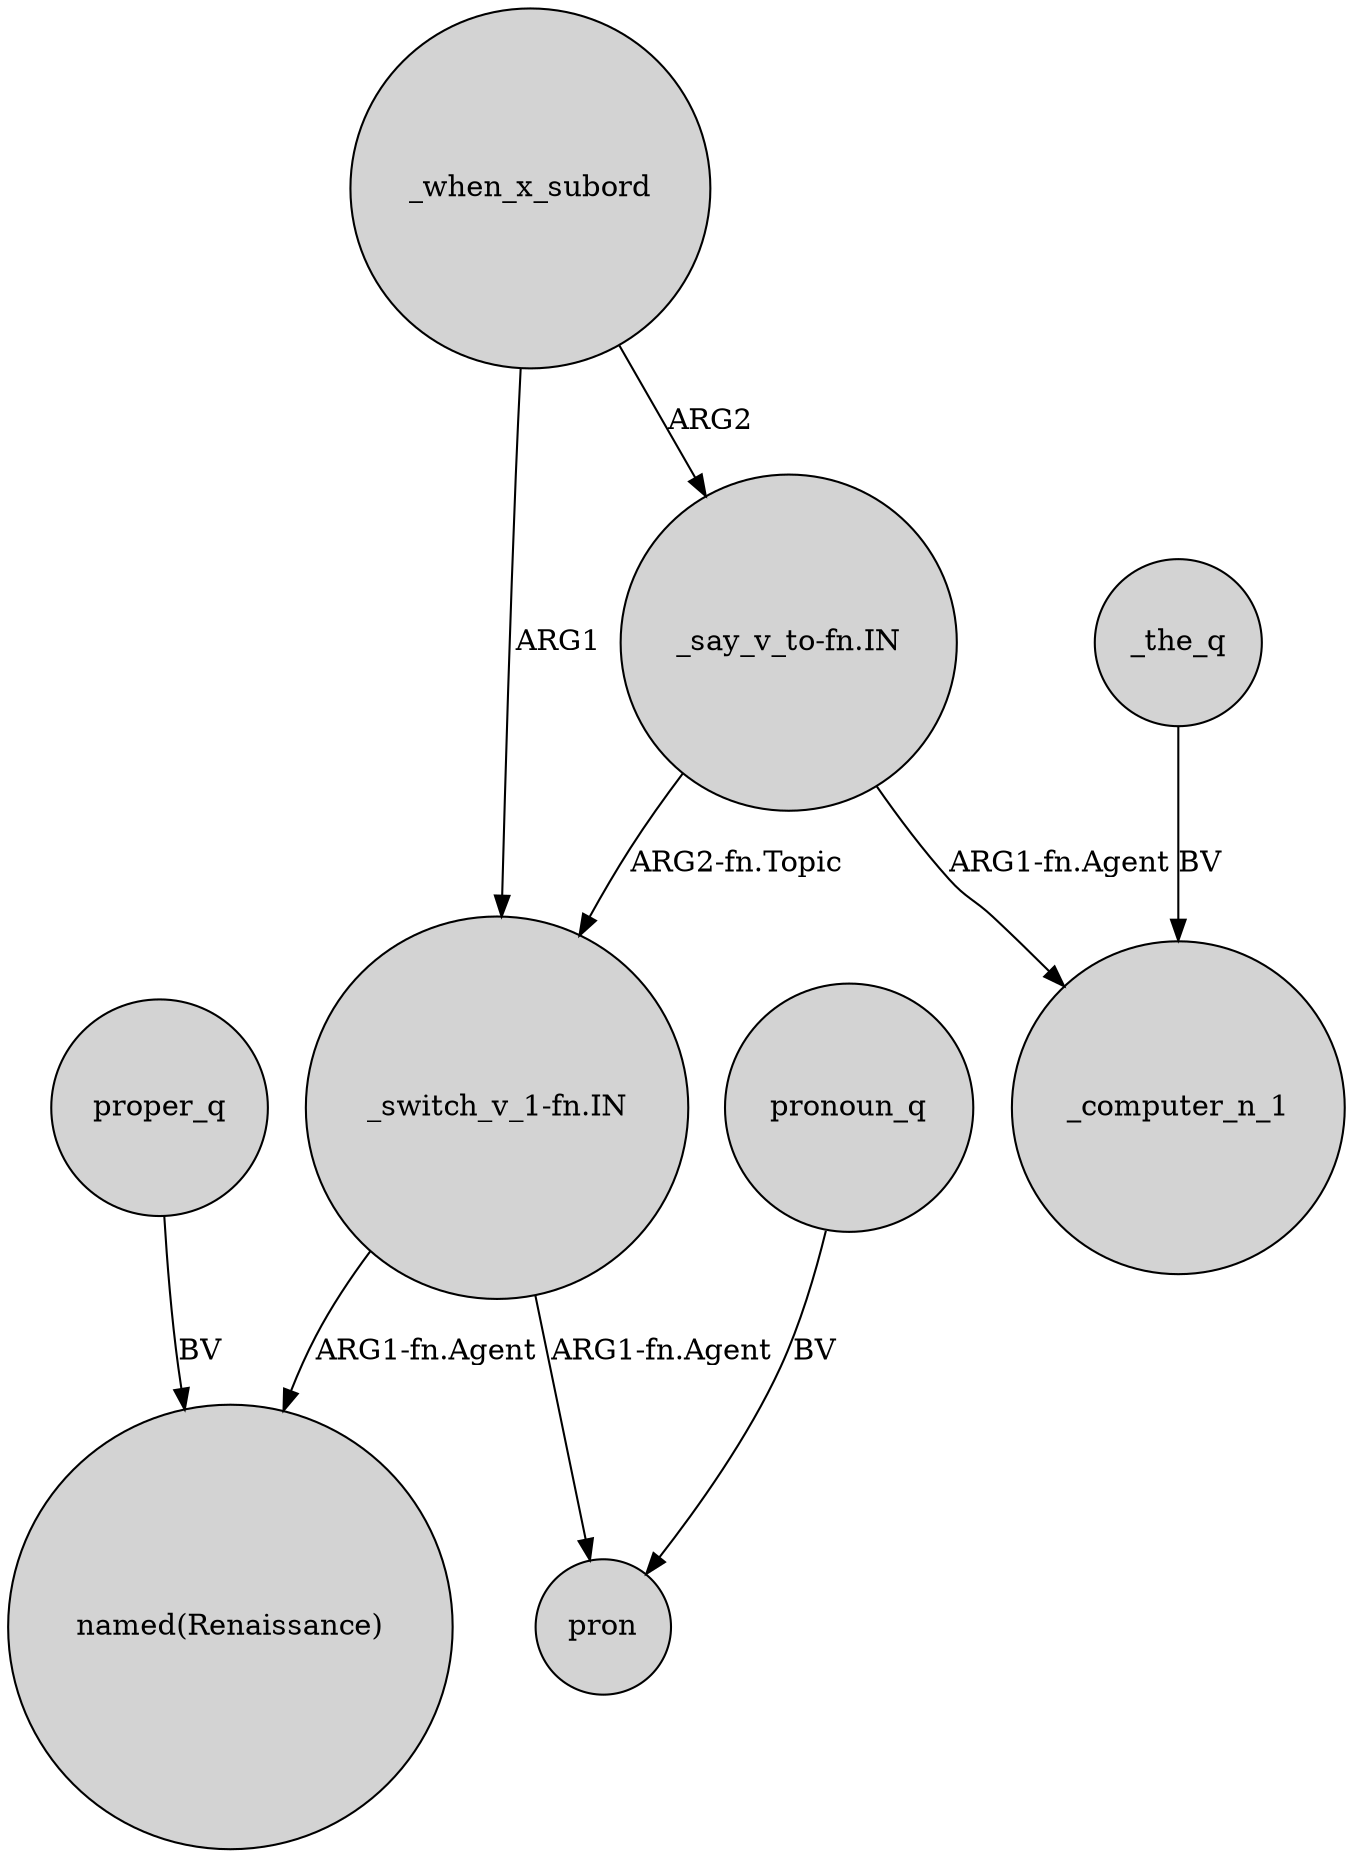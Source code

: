 digraph {
	node [shape=circle style=filled]
	"_say_v_to-fn.IN" -> "_switch_v_1-fn.IN" [label="ARG2-fn.Topic"]
	_the_q -> _computer_n_1 [label=BV]
	"_say_v_to-fn.IN" -> _computer_n_1 [label="ARG1-fn.Agent"]
	"_switch_v_1-fn.IN" -> "named(Renaissance)" [label="ARG1-fn.Agent"]
	proper_q -> "named(Renaissance)" [label=BV]
	"_switch_v_1-fn.IN" -> pron [label="ARG1-fn.Agent"]
	_when_x_subord -> "_say_v_to-fn.IN" [label=ARG2]
	_when_x_subord -> "_switch_v_1-fn.IN" [label=ARG1]
	pronoun_q -> pron [label=BV]
}
